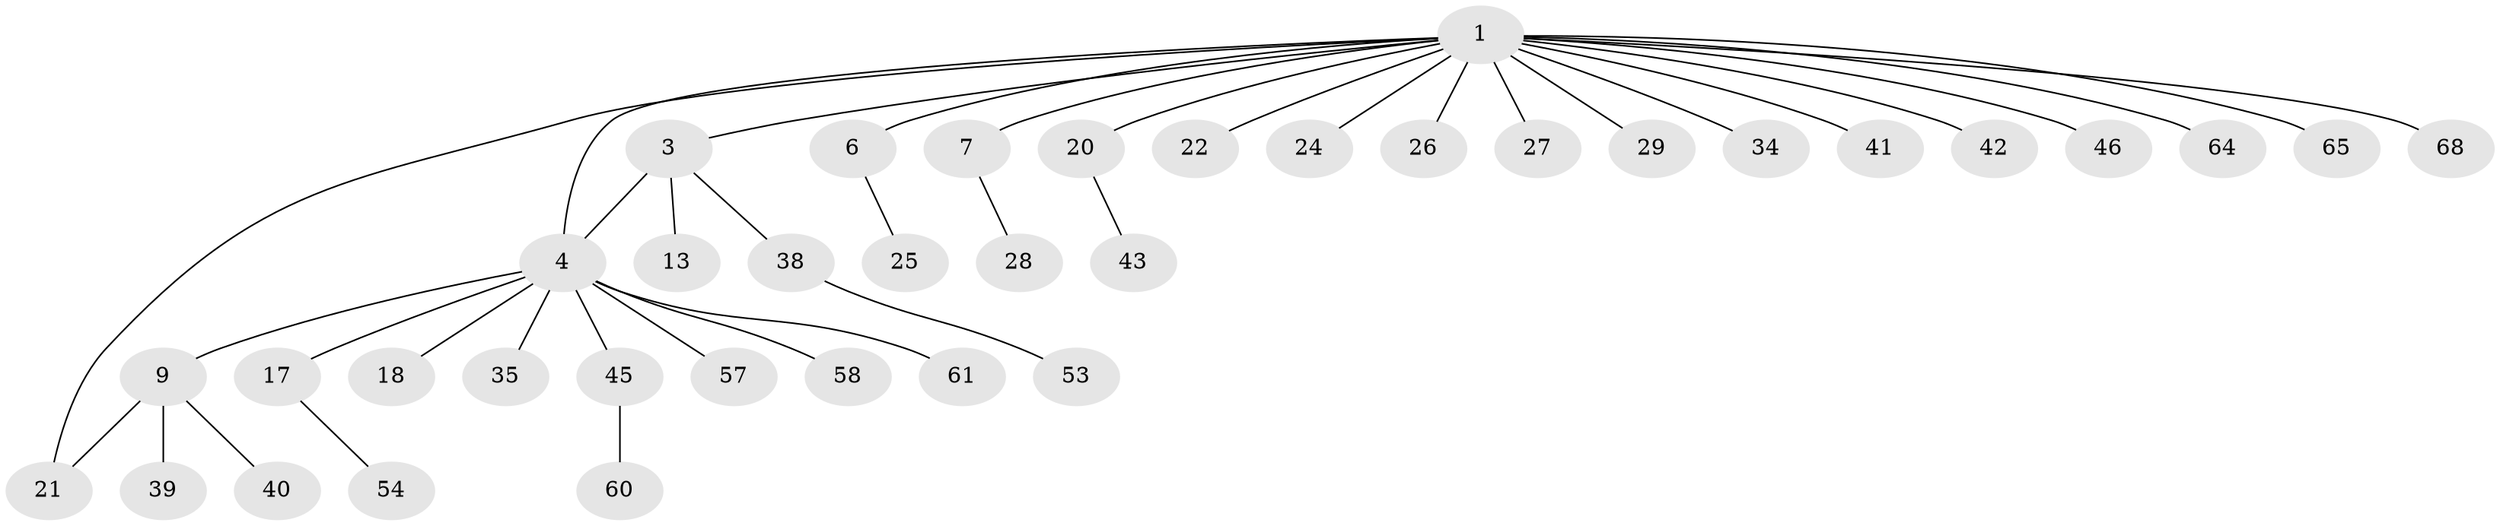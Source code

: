 // original degree distribution, {17: 0.013513513513513514, 3: 0.08108108108108109, 10: 0.013513513513513514, 7: 0.02702702702702703, 1: 0.6756756756756757, 6: 0.013513513513513514, 5: 0.013513513513513514, 4: 0.04054054054054054, 2: 0.10810810810810811, 8: 0.013513513513513514}
// Generated by graph-tools (version 1.1) at 2025/14/03/09/25 04:14:34]
// undirected, 37 vertices, 38 edges
graph export_dot {
graph [start="1"]
  node [color=gray90,style=filled];
  1 [super="+2+12"];
  3 [super="+10+11+14+5+36+51"];
  4 [super="+8+16"];
  6 [super="+44"];
  7 [super="+50+69+56+15"];
  9 [super="+62"];
  13;
  17;
  18;
  20;
  21 [super="+32"];
  22 [super="+30+59"];
  24;
  25;
  26;
  27 [super="+55+33"];
  28;
  29;
  34;
  35;
  38;
  39;
  40;
  41;
  42;
  43;
  45;
  46;
  53;
  54;
  57;
  58;
  60;
  61;
  64;
  65;
  68 [super="+72"];
  1 -- 3;
  1 -- 6;
  1 -- 7;
  1 -- 22;
  1 -- 24;
  1 -- 26;
  1 -- 27;
  1 -- 29;
  1 -- 34;
  1 -- 41;
  1 -- 64;
  1 -- 65;
  1 -- 68;
  1 -- 42;
  1 -- 46;
  1 -- 20;
  1 -- 21;
  1 -- 4;
  3 -- 4 [weight=3];
  3 -- 13;
  3 -- 38;
  4 -- 35;
  4 -- 57;
  4 -- 61;
  4 -- 17;
  4 -- 9;
  4 -- 58;
  4 -- 45;
  4 -- 18;
  6 -- 25;
  7 -- 28;
  9 -- 21;
  9 -- 39;
  9 -- 40;
  17 -- 54;
  20 -- 43;
  38 -- 53;
  45 -- 60;
}

